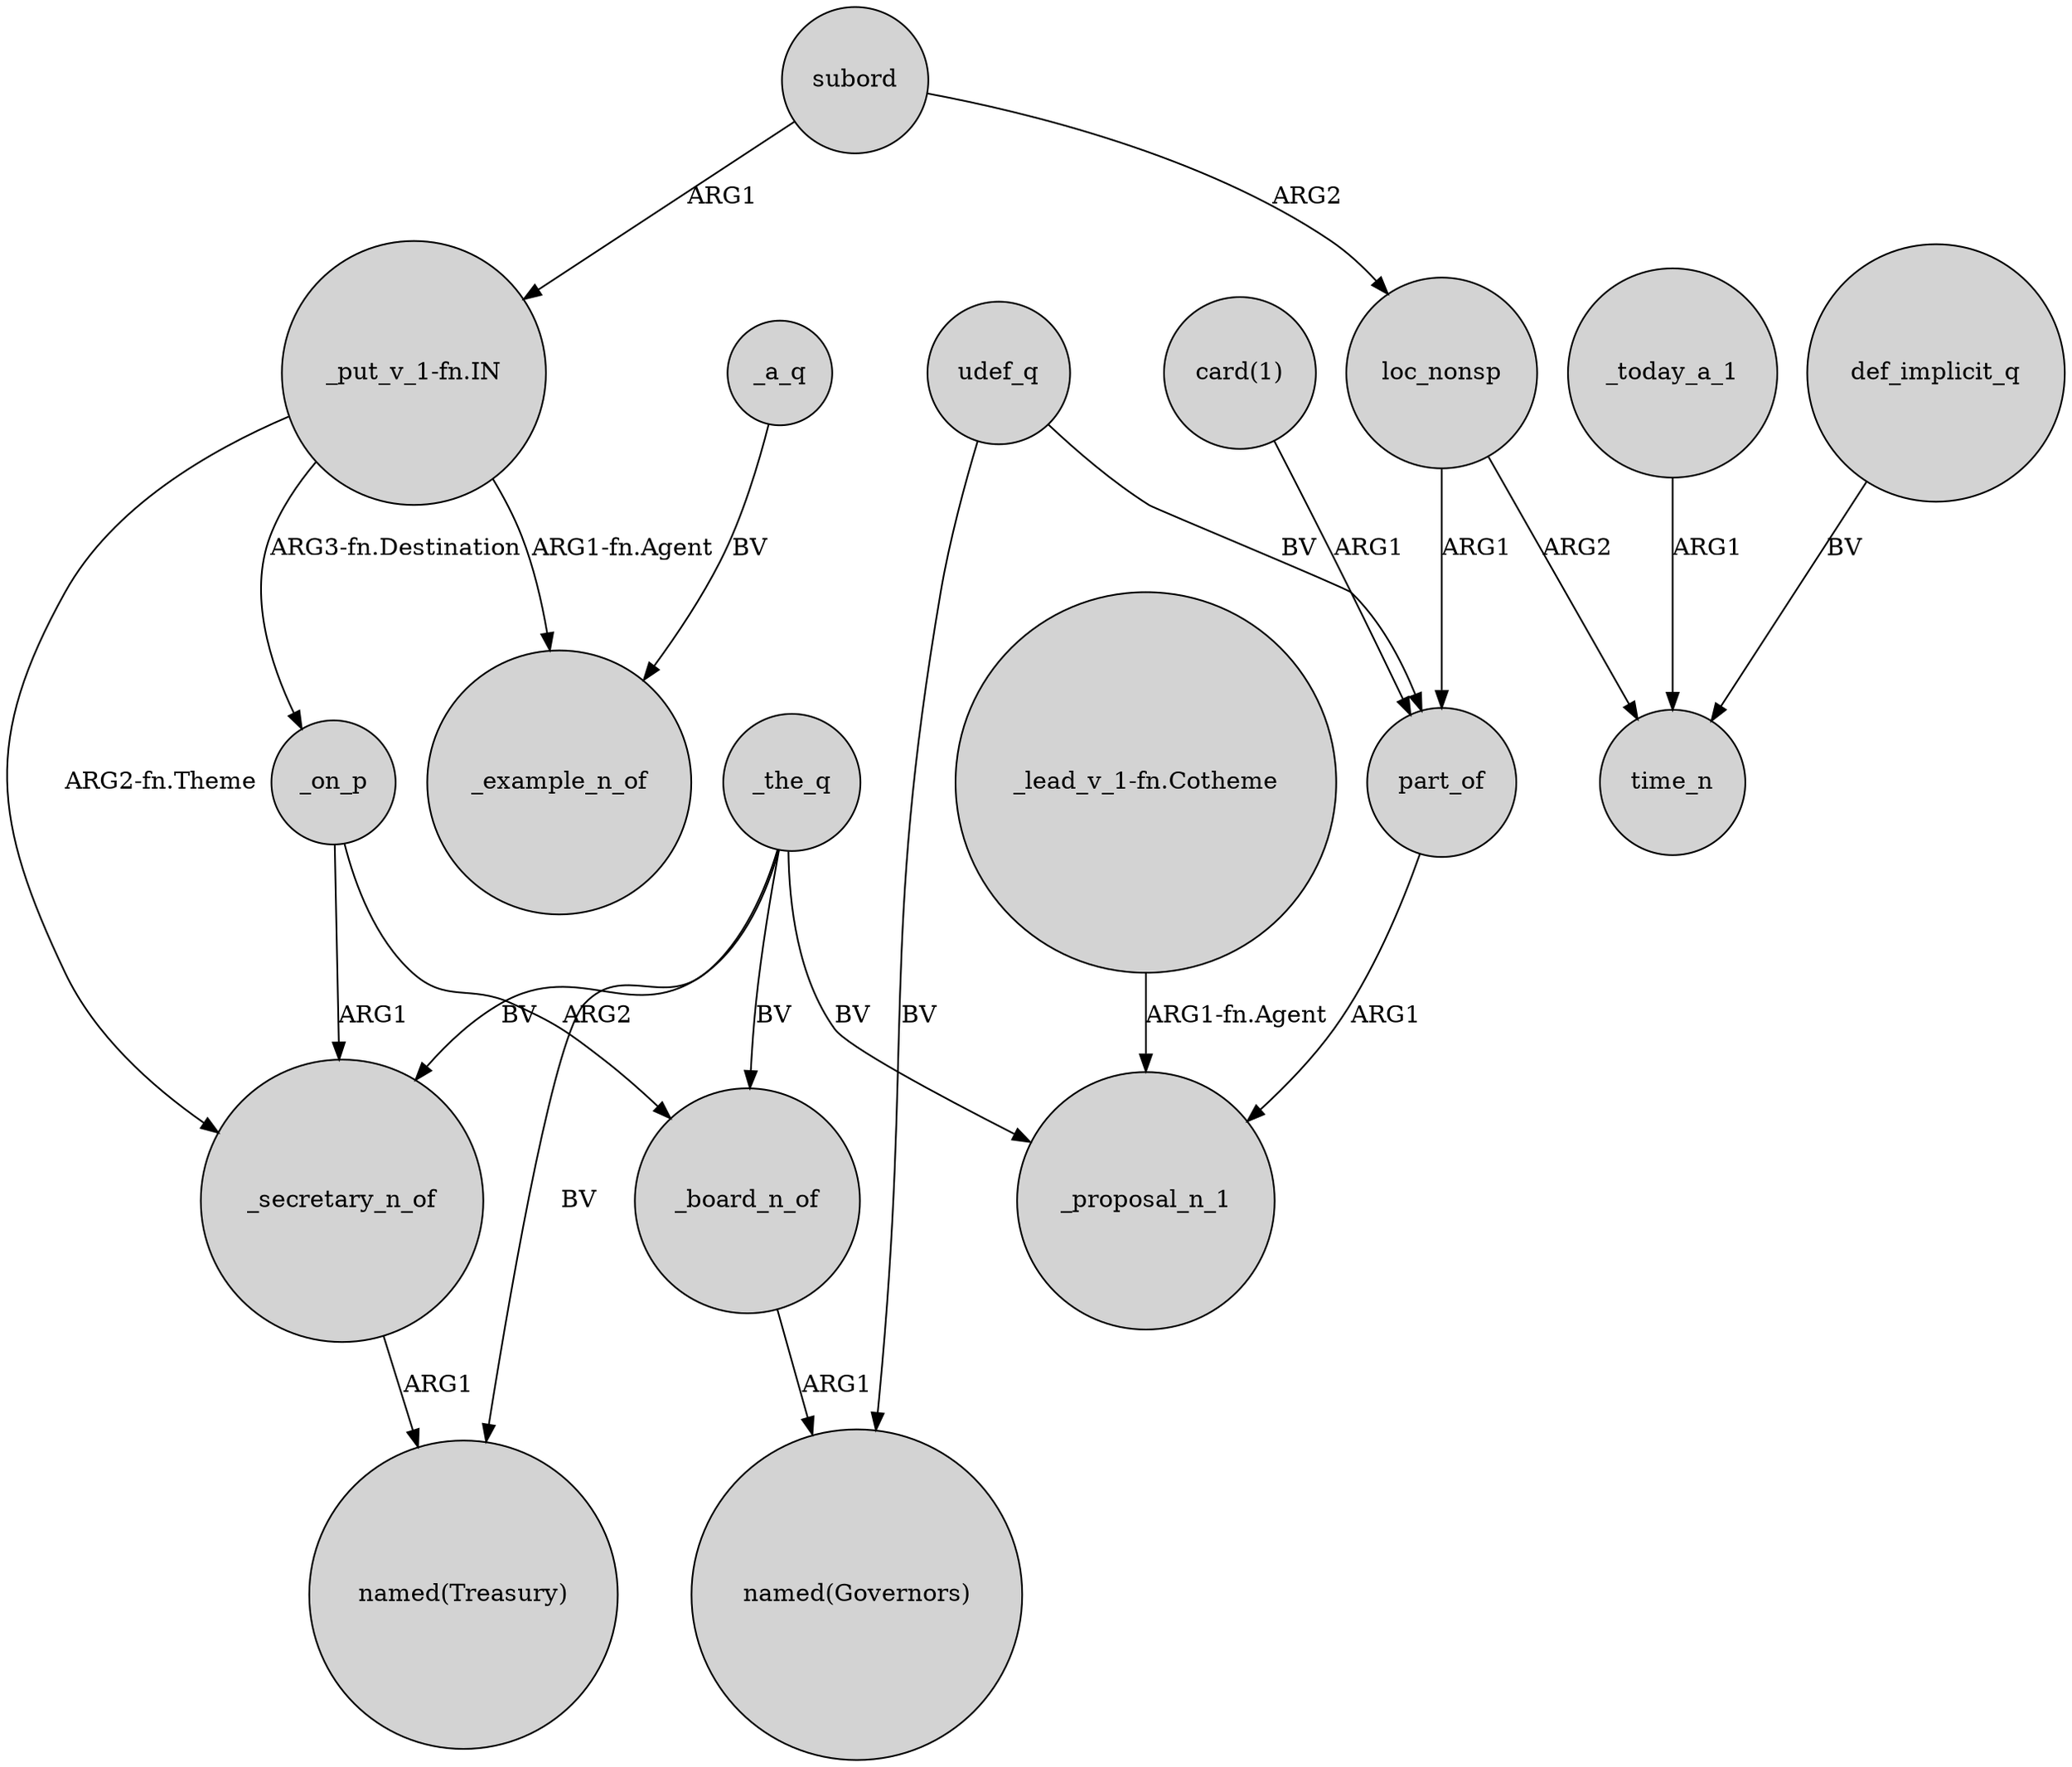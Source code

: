 digraph {
	node [shape=circle style=filled]
	_secretary_n_of -> "named(Treasury)" [label=ARG1]
	subord -> "_put_v_1-fn.IN" [label=ARG1]
	_board_n_of -> "named(Governors)" [label=ARG1]
	_the_q -> _proposal_n_1 [label=BV]
	udef_q -> part_of [label=BV]
	_today_a_1 -> time_n [label=ARG1]
	"_put_v_1-fn.IN" -> _secretary_n_of [label="ARG2-fn.Theme"]
	"_put_v_1-fn.IN" -> _on_p [label="ARG3-fn.Destination"]
	loc_nonsp -> part_of [label=ARG1]
	_the_q -> _secretary_n_of [label=BV]
	loc_nonsp -> time_n [label=ARG2]
	udef_q -> "named(Governors)" [label=BV]
	_the_q -> _board_n_of [label=BV]
	subord -> loc_nonsp [label=ARG2]
	part_of -> _proposal_n_1 [label=ARG1]
	"_put_v_1-fn.IN" -> _example_n_of [label="ARG1-fn.Agent"]
	_on_p -> _board_n_of [label=ARG2]
	"card(1)" -> part_of [label=ARG1]
	_the_q -> "named(Treasury)" [label=BV]
	_a_q -> _example_n_of [label=BV]
	"_lead_v_1-fn.Cotheme" -> _proposal_n_1 [label="ARG1-fn.Agent"]
	_on_p -> _secretary_n_of [label=ARG1]
	def_implicit_q -> time_n [label=BV]
}
